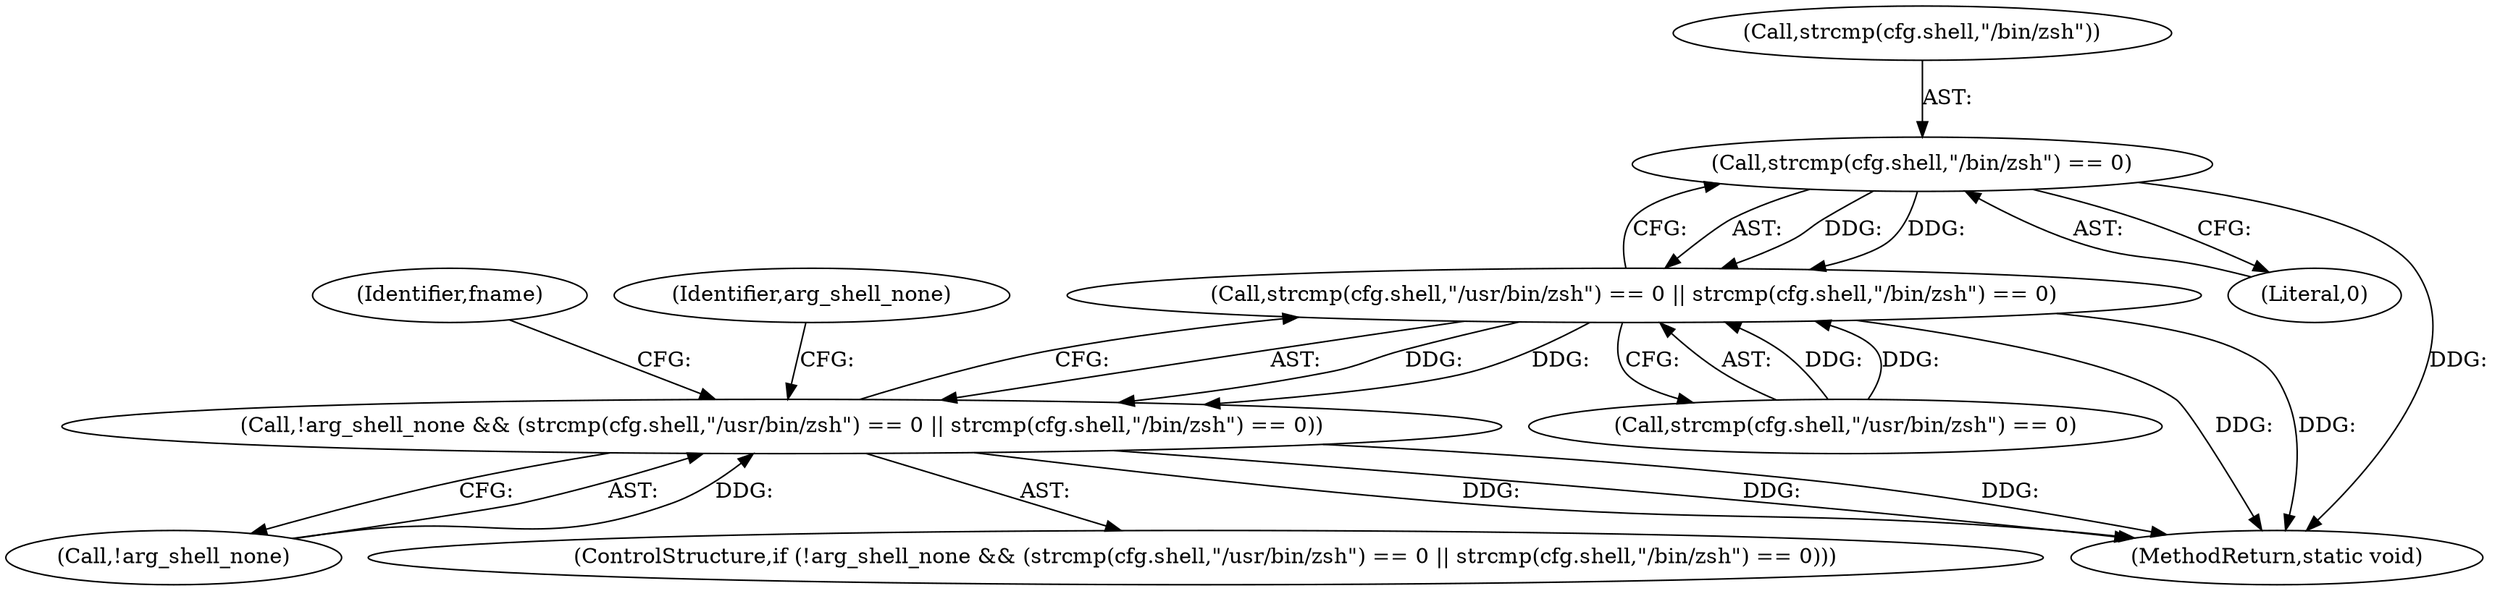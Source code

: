 digraph "0_firejail_b8a4ff9775318ca5e679183884a6a63f3da8f863_1@API" {
"1000118" [label="(Call,strcmp(cfg.shell,\"/bin/zsh\") == 0)"];
"1000110" [label="(Call,strcmp(cfg.shell,\"/usr/bin/zsh\") == 0 || strcmp(cfg.shell,\"/bin/zsh\") == 0)"];
"1000107" [label="(Call,!arg_shell_none && (strcmp(cfg.shell,\"/usr/bin/zsh\") == 0 || strcmp(cfg.shell,\"/bin/zsh\") == 0))"];
"1000124" [label="(Literal,0)"];
"1000178" [label="(Identifier,arg_shell_none)"];
"1000111" [label="(Call,strcmp(cfg.shell,\"/usr/bin/zsh\") == 0)"];
"1000107" [label="(Call,!arg_shell_none && (strcmp(cfg.shell,\"/usr/bin/zsh\") == 0 || strcmp(cfg.shell,\"/bin/zsh\") == 0))"];
"1000110" [label="(Call,strcmp(cfg.shell,\"/usr/bin/zsh\") == 0 || strcmp(cfg.shell,\"/bin/zsh\") == 0)"];
"1000106" [label="(ControlStructure,if (!arg_shell_none && (strcmp(cfg.shell,\"/usr/bin/zsh\") == 0 || strcmp(cfg.shell,\"/bin/zsh\") == 0)))"];
"1000119" [label="(Call,strcmp(cfg.shell,\"/bin/zsh\"))"];
"1000118" [label="(Call,strcmp(cfg.shell,\"/bin/zsh\") == 0)"];
"1000275" [label="(MethodReturn,static void)"];
"1000108" [label="(Call,!arg_shell_none)"];
"1000130" [label="(Identifier,fname)"];
"1000118" -> "1000110"  [label="AST: "];
"1000118" -> "1000124"  [label="CFG: "];
"1000119" -> "1000118"  [label="AST: "];
"1000124" -> "1000118"  [label="AST: "];
"1000110" -> "1000118"  [label="CFG: "];
"1000118" -> "1000275"  [label="DDG: "];
"1000118" -> "1000110"  [label="DDG: "];
"1000118" -> "1000110"  [label="DDG: "];
"1000110" -> "1000107"  [label="AST: "];
"1000110" -> "1000111"  [label="CFG: "];
"1000111" -> "1000110"  [label="AST: "];
"1000107" -> "1000110"  [label="CFG: "];
"1000110" -> "1000275"  [label="DDG: "];
"1000110" -> "1000275"  [label="DDG: "];
"1000110" -> "1000107"  [label="DDG: "];
"1000110" -> "1000107"  [label="DDG: "];
"1000111" -> "1000110"  [label="DDG: "];
"1000111" -> "1000110"  [label="DDG: "];
"1000107" -> "1000106"  [label="AST: "];
"1000107" -> "1000108"  [label="CFG: "];
"1000108" -> "1000107"  [label="AST: "];
"1000130" -> "1000107"  [label="CFG: "];
"1000178" -> "1000107"  [label="CFG: "];
"1000107" -> "1000275"  [label="DDG: "];
"1000107" -> "1000275"  [label="DDG: "];
"1000107" -> "1000275"  [label="DDG: "];
"1000108" -> "1000107"  [label="DDG: "];
}

